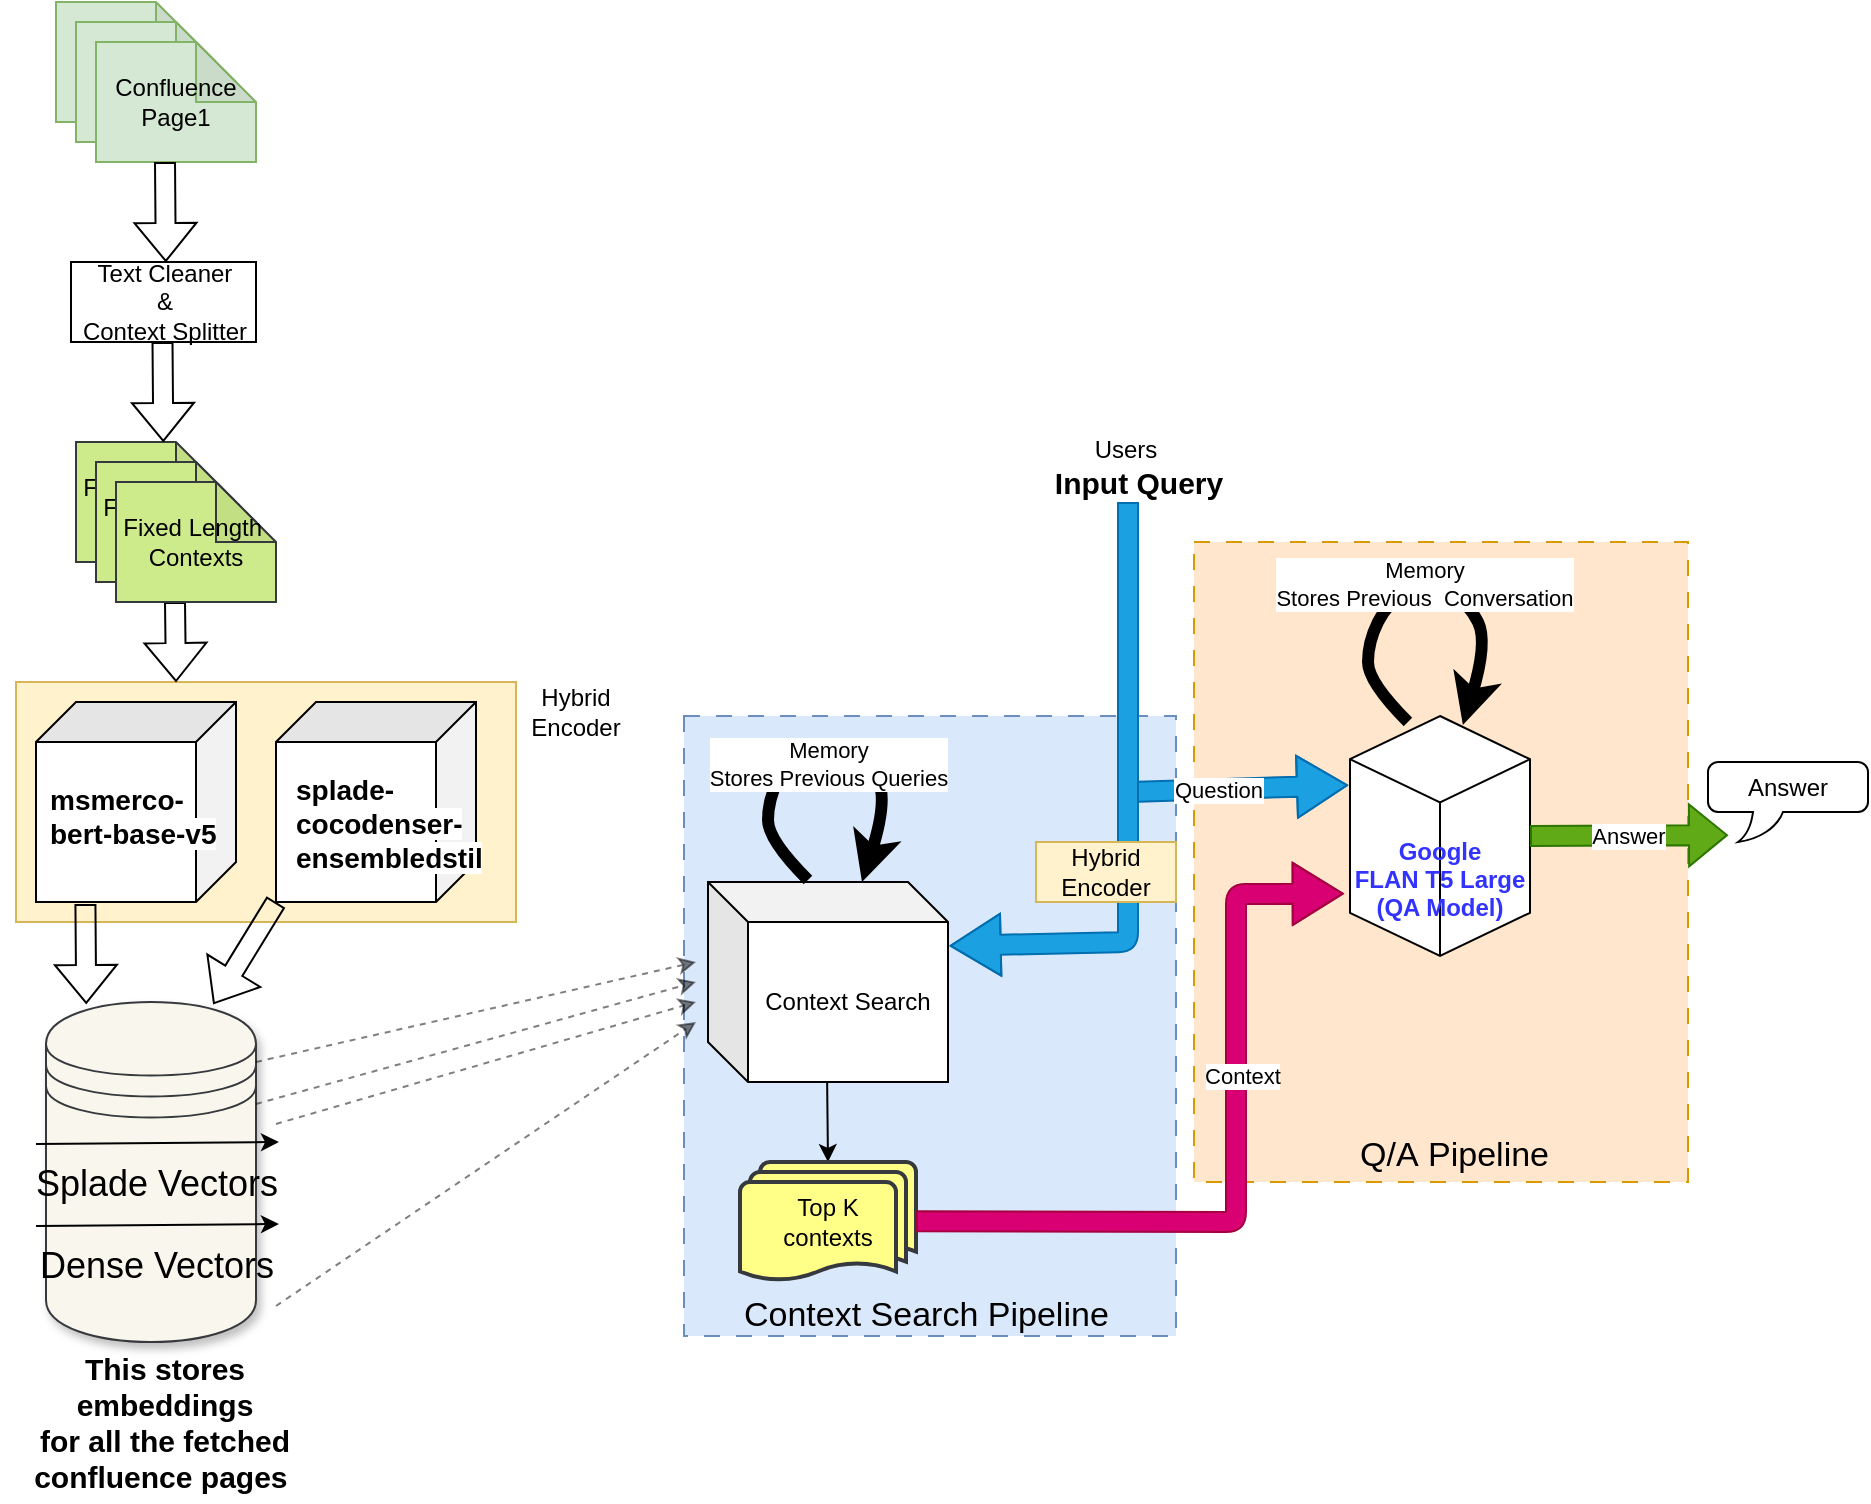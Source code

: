 <mxfile version="21.6.5" type="device">
  <diagram name="Page-1" id="h3hb4T92wC4LCY1ifoIB">
    <mxGraphModel dx="954" dy="620" grid="1" gridSize="10" guides="1" tooltips="1" connect="1" arrows="1" fold="1" page="1" pageScale="1" pageWidth="827" pageHeight="1169" math="0" shadow="0">
      <root>
        <mxCell id="0" />
        <mxCell id="1" parent="0" />
        <mxCell id="snBD3ZfTyoc-V8AvG5Zh-1" value="" style="rounded=0;whiteSpace=wrap;html=1;dashed=1;dashPattern=8 8;fillColor=#ffe6cc;strokeColor=#d79b00;" vertex="1" parent="1">
          <mxGeometry x="599" y="300" width="247" height="320" as="geometry" />
        </mxCell>
        <mxCell id="snBD3ZfTyoc-V8AvG5Zh-2" value="" style="rounded=0;whiteSpace=wrap;html=1;dashed=1;dashPattern=8 8;fillColor=#dae8fc;strokeColor=#6c8ebf;" vertex="1" parent="1">
          <mxGeometry x="344" y="387" width="246" height="310" as="geometry" />
        </mxCell>
        <mxCell id="snBD3ZfTyoc-V8AvG5Zh-3" value="" style="rounded=0;whiteSpace=wrap;html=1;fillColor=#fff2cc;strokeColor=#d6b656;" vertex="1" parent="1">
          <mxGeometry x="10" y="370" width="250" height="120" as="geometry" />
        </mxCell>
        <mxCell id="snBD3ZfTyoc-V8AvG5Zh-4" value="Confluence Page1" style="shape=note;whiteSpace=wrap;html=1;backgroundOutline=1;darkOpacity=0.05;fillColor=#d5e8d4;strokeColor=#82b366;" vertex="1" parent="1">
          <mxGeometry x="30" y="30" width="80" height="60" as="geometry" />
        </mxCell>
        <mxCell id="snBD3ZfTyoc-V8AvG5Zh-5" value="" style="shape=flexArrow;endArrow=classic;html=1;rounded=0;" edge="1" parent="1">
          <mxGeometry width="50" height="50" relative="1" as="geometry">
            <mxPoint x="89.5" y="330" as="sourcePoint" />
            <mxPoint x="90" y="370" as="targetPoint" />
          </mxGeometry>
        </mxCell>
        <mxCell id="snBD3ZfTyoc-V8AvG5Zh-6" value="" style="shape=cube;whiteSpace=wrap;html=1;boundedLbl=1;backgroundOutline=1;darkOpacity=0.05;darkOpacity2=0.1;rotation=90;" vertex="1" parent="1">
          <mxGeometry x="140" y="380" width="100" height="100" as="geometry" />
        </mxCell>
        <mxCell id="snBD3ZfTyoc-V8AvG5Zh-7" value="" style="shape=cube;whiteSpace=wrap;html=1;boundedLbl=1;backgroundOutline=1;darkOpacity=0.05;darkOpacity2=0.1;rotation=90;" vertex="1" parent="1">
          <mxGeometry x="20" y="380" width="100" height="100" as="geometry" />
        </mxCell>
        <mxCell id="snBD3ZfTyoc-V8AvG5Zh-8" value="" style="shape=flexArrow;endArrow=classic;html=1;rounded=0;" edge="1" parent="1">
          <mxGeometry width="50" height="50" relative="1" as="geometry">
            <mxPoint x="44.71" y="481" as="sourcePoint" />
            <mxPoint x="45.12" y="531" as="targetPoint" />
          </mxGeometry>
        </mxCell>
        <mxCell id="snBD3ZfTyoc-V8AvG5Zh-9" value="" style="shape=flexArrow;endArrow=classic;html=1;rounded=0;exitX=1;exitY=1;exitDx=0;exitDy=0;exitPerimeter=0;" edge="1" parent="1" source="snBD3ZfTyoc-V8AvG5Zh-6">
          <mxGeometry width="50" height="50" relative="1" as="geometry">
            <mxPoint x="108.29" y="481" as="sourcePoint" />
            <mxPoint x="108.7" y="531" as="targetPoint" />
          </mxGeometry>
        </mxCell>
        <mxCell id="snBD3ZfTyoc-V8AvG5Zh-10" value="" style="shape=datastore;whiteSpace=wrap;html=1;shadow=1;fillStyle=auto;fillColor=#f9f7ed;strokeColor=#36393d;" vertex="1" parent="1">
          <mxGeometry x="25" y="530" width="105" height="170" as="geometry" />
        </mxCell>
        <mxCell id="snBD3ZfTyoc-V8AvG5Zh-11" value="Confluence Page1" style="shape=note;whiteSpace=wrap;html=1;backgroundOutline=1;darkOpacity=0.05;fillColor=#d5e8d4;strokeColor=#82b366;" vertex="1" parent="1">
          <mxGeometry x="40" y="40" width="80" height="60" as="geometry" />
        </mxCell>
        <mxCell id="snBD3ZfTyoc-V8AvG5Zh-12" value="Confluence Page1" style="shape=note;whiteSpace=wrap;html=1;backgroundOutline=1;darkOpacity=0.05;fillColor=#d5e8d4;strokeColor=#82b366;" vertex="1" parent="1">
          <mxGeometry x="50" y="50" width="80" height="60" as="geometry" />
        </mxCell>
        <mxCell id="snBD3ZfTyoc-V8AvG5Zh-13" value="Fixed Length&amp;nbsp;&lt;br&gt;Contexts" style="shape=note;whiteSpace=wrap;html=1;backgroundOutline=1;darkOpacity=0.05;fillColor=#cdeb8b;strokeColor=#36393d;" vertex="1" parent="1">
          <mxGeometry x="40" y="250" width="80" height="60" as="geometry" />
        </mxCell>
        <mxCell id="snBD3ZfTyoc-V8AvG5Zh-14" value="Fixed Length&amp;nbsp;&lt;br&gt;Contexts" style="shape=note;whiteSpace=wrap;html=1;backgroundOutline=1;darkOpacity=0.05;fillColor=#cdeb8b;strokeColor=#36393d;" vertex="1" parent="1">
          <mxGeometry x="50" y="260" width="80" height="60" as="geometry" />
        </mxCell>
        <mxCell id="snBD3ZfTyoc-V8AvG5Zh-15" value="Fixed Length&amp;nbsp;&lt;br&gt;Contexts" style="shape=note;whiteSpace=wrap;html=1;backgroundOutline=1;darkOpacity=0.05;fillColor=#cdeb8b;strokeColor=#36393d;" vertex="1" parent="1">
          <mxGeometry x="60" y="270" width="80" height="60" as="geometry" />
        </mxCell>
        <mxCell id="snBD3ZfTyoc-V8AvG5Zh-16" value="Text Cleaner&lt;br&gt;&amp;amp;&lt;br&gt;Context Splitter" style="rounded=0;whiteSpace=wrap;html=1;" vertex="1" parent="1">
          <mxGeometry x="37.5" y="160" width="92.5" height="40" as="geometry" />
        </mxCell>
        <mxCell id="snBD3ZfTyoc-V8AvG5Zh-17" value="" style="shape=flexArrow;endArrow=classic;html=1;rounded=0;" edge="1" parent="1">
          <mxGeometry width="50" height="50" relative="1" as="geometry">
            <mxPoint x="84.5" y="110" as="sourcePoint" />
            <mxPoint x="84.91" y="160" as="targetPoint" />
          </mxGeometry>
        </mxCell>
        <mxCell id="snBD3ZfTyoc-V8AvG5Zh-18" value="" style="shape=flexArrow;endArrow=classic;html=1;rounded=0;" edge="1" parent="1">
          <mxGeometry width="50" height="50" relative="1" as="geometry">
            <mxPoint x="83.25" y="200" as="sourcePoint" />
            <mxPoint x="83.66" y="250" as="targetPoint" />
          </mxGeometry>
        </mxCell>
        <mxCell id="snBD3ZfTyoc-V8AvG5Zh-19" value="Splade Vectors" style="text;html=1;align=center;verticalAlign=middle;resizable=0;points=[];autosize=1;strokeColor=none;fillColor=none;fontSize=18;" vertex="1" parent="1">
          <mxGeometry x="10" y="601" width="140" height="40" as="geometry" />
        </mxCell>
        <mxCell id="snBD3ZfTyoc-V8AvG5Zh-20" value="" style="endArrow=classic;html=1;rounded=0;entryX=0.939;entryY=-0.025;entryDx=0;entryDy=0;entryPerimeter=0;" edge="1" parent="1" target="snBD3ZfTyoc-V8AvG5Zh-19">
          <mxGeometry width="50" height="50" relative="1" as="geometry">
            <mxPoint x="20" y="601" as="sourcePoint" />
            <mxPoint x="140" y="587" as="targetPoint" />
          </mxGeometry>
        </mxCell>
        <mxCell id="snBD3ZfTyoc-V8AvG5Zh-21" value="Dense Vectors" style="text;html=1;align=center;verticalAlign=middle;resizable=0;points=[];autosize=1;strokeColor=none;fillColor=none;fontSize=18;" vertex="1" parent="1">
          <mxGeometry x="10" y="642" width="140" height="40" as="geometry" />
        </mxCell>
        <mxCell id="snBD3ZfTyoc-V8AvG5Zh-22" value="" style="endArrow=classic;html=1;rounded=0;entryX=0.939;entryY=-0.025;entryDx=0;entryDy=0;entryPerimeter=0;" edge="1" parent="1" target="snBD3ZfTyoc-V8AvG5Zh-21">
          <mxGeometry width="50" height="50" relative="1" as="geometry">
            <mxPoint x="20" y="642" as="sourcePoint" />
            <mxPoint x="140" y="628" as="targetPoint" />
          </mxGeometry>
        </mxCell>
        <mxCell id="snBD3ZfTyoc-V8AvG5Zh-23" value="&lt;b style=&quot;font-size: 15px;&quot;&gt;This stores embeddings&lt;br&gt;for all the fetched confluence pages&amp;nbsp;&lt;/b&gt;" style="text;html=1;strokeColor=none;fillColor=none;align=center;verticalAlign=middle;whiteSpace=wrap;rounded=0;" vertex="1" parent="1">
          <mxGeometry x="2.5" y="700" width="162.5" height="80" as="geometry" />
        </mxCell>
        <mxCell id="snBD3ZfTyoc-V8AvG5Zh-24" value="" style="edgeStyle=none;orthogonalLoop=1;jettySize=auto;html=1;shape=flexArrow;rounded=1;startSize=8;endSize=8;entryX=0;entryY=0;entryDx=0;entryDy=21.607;entryPerimeter=0;fillColor=#1ba1e2;strokeColor=#006EAF;" edge="1" parent="1">
          <mxGeometry width="100" relative="1" as="geometry">
            <mxPoint x="566" y="280" as="sourcePoint" />
            <mxPoint x="676" y="421.607" as="targetPoint" />
            <Array as="points">
              <mxPoint x="566" y="425" />
            </Array>
          </mxGeometry>
        </mxCell>
        <mxCell id="snBD3ZfTyoc-V8AvG5Zh-25" value="Question" style="edgeLabel;html=1;align=center;verticalAlign=middle;resizable=0;points=[];" vertex="1" connectable="0" parent="snBD3ZfTyoc-V8AvG5Zh-24">
          <mxGeometry x="0.491" relative="1" as="geometry">
            <mxPoint as="offset" />
          </mxGeometry>
        </mxCell>
        <mxCell id="snBD3ZfTyoc-V8AvG5Zh-26" value="Input Query" style="text;strokeColor=none;fillColor=none;html=1;fontSize=15;fontStyle=1;verticalAlign=middle;align=center;" vertex="1" parent="1">
          <mxGeometry x="526" y="250" width="90" height="40" as="geometry" />
        </mxCell>
        <mxCell id="snBD3ZfTyoc-V8AvG5Zh-27" value="" style="edgeStyle=none;orthogonalLoop=1;jettySize=auto;html=1;shape=flexArrow;rounded=1;startSize=8;endSize=8;entryX=1.007;entryY=0.319;entryDx=0;entryDy=0;entryPerimeter=0;fillColor=#1ba1e2;strokeColor=#006EAF;" edge="1" parent="1" target="snBD3ZfTyoc-V8AvG5Zh-28">
          <mxGeometry width="100" relative="1" as="geometry">
            <mxPoint x="566" y="280" as="sourcePoint" />
            <mxPoint x="506" y="475" as="targetPoint" />
            <Array as="points">
              <mxPoint x="566" y="500" />
            </Array>
          </mxGeometry>
        </mxCell>
        <mxCell id="snBD3ZfTyoc-V8AvG5Zh-28" value="Context Search" style="shape=cube;whiteSpace=wrap;html=1;boundedLbl=1;backgroundOutline=1;darkOpacity=0.05;darkOpacity2=0.1;" vertex="1" parent="1">
          <mxGeometry x="356" y="470" width="120" height="100" as="geometry" />
        </mxCell>
        <mxCell id="snBD3ZfTyoc-V8AvG5Zh-29" value="" style="endArrow=classic;html=1;rounded=0;dashed=1;jumpSize=10;opacity=50;" edge="1" parent="1">
          <mxGeometry width="50" height="50" relative="1" as="geometry">
            <mxPoint x="130" y="560" as="sourcePoint" />
            <mxPoint x="350" y="510" as="targetPoint" />
          </mxGeometry>
        </mxCell>
        <mxCell id="snBD3ZfTyoc-V8AvG5Zh-30" value="" style="endArrow=classic;html=1;rounded=0;dashed=1;jumpSize=10;opacity=50;exitX=1;exitY=0.3;exitDx=0;exitDy=0;" edge="1" parent="1" source="snBD3ZfTyoc-V8AvG5Zh-10">
          <mxGeometry width="50" height="50" relative="1" as="geometry">
            <mxPoint x="140" y="590" as="sourcePoint" />
            <mxPoint x="350" y="520" as="targetPoint" />
          </mxGeometry>
        </mxCell>
        <mxCell id="snBD3ZfTyoc-V8AvG5Zh-31" value="" style="endArrow=classic;html=1;rounded=0;dashed=1;jumpSize=10;opacity=50;" edge="1" parent="1">
          <mxGeometry width="50" height="50" relative="1" as="geometry">
            <mxPoint x="140" y="591" as="sourcePoint" />
            <mxPoint x="350" y="530" as="targetPoint" />
          </mxGeometry>
        </mxCell>
        <mxCell id="snBD3ZfTyoc-V8AvG5Zh-32" value="" style="endArrow=classic;html=1;rounded=0;dashed=1;jumpSize=10;opacity=50;" edge="1" parent="1">
          <mxGeometry width="50" height="50" relative="1" as="geometry">
            <mxPoint x="140" y="682" as="sourcePoint" />
            <mxPoint x="350" y="540" as="targetPoint" />
          </mxGeometry>
        </mxCell>
        <mxCell id="snBD3ZfTyoc-V8AvG5Zh-33" value="" style="endArrow=classic;html=1;rounded=0;" edge="1" parent="1">
          <mxGeometry width="50" height="50" relative="1" as="geometry">
            <mxPoint x="415.57" y="570" as="sourcePoint" />
            <mxPoint x="416" y="610" as="targetPoint" />
          </mxGeometry>
        </mxCell>
        <mxCell id="snBD3ZfTyoc-V8AvG5Zh-34" value="Hybrid Encoder" style="text;html=1;strokeColor=none;fillColor=none;align=center;verticalAlign=middle;whiteSpace=wrap;rounded=0;" vertex="1" parent="1">
          <mxGeometry x="260" y="370" width="60" height="30" as="geometry" />
        </mxCell>
        <mxCell id="snBD3ZfTyoc-V8AvG5Zh-35" value="Hybrid Encoder" style="rounded=0;whiteSpace=wrap;html=1;fillColor=#fff2cc;strokeColor=#d6b656;fillStyle=solid;" vertex="1" parent="1">
          <mxGeometry x="520" y="450" width="70" height="30" as="geometry" />
        </mxCell>
        <mxCell id="snBD3ZfTyoc-V8AvG5Zh-36" value="Top K &lt;br&gt;contexts" style="strokeWidth=2;html=1;shape=mxgraph.flowchart.multi-document;whiteSpace=wrap;fillColor=#ffff88;strokeColor=#36393d;" vertex="1" parent="1">
          <mxGeometry x="372" y="610" width="88" height="60" as="geometry" />
        </mxCell>
        <mxCell id="snBD3ZfTyoc-V8AvG5Zh-37" value="" style="edgeStyle=none;orthogonalLoop=1;jettySize=auto;html=1;shape=flexArrow;rounded=1;startSize=8;endSize=8;entryX=-0.024;entryY=0.632;entryDx=0;entryDy=0;entryPerimeter=0;fillColor=#d80073;strokeColor=#A50040;" edge="1" parent="1">
          <mxGeometry width="100" relative="1" as="geometry">
            <mxPoint x="460" y="639.57" as="sourcePoint" />
            <mxPoint x="673.84" y="475.84" as="targetPoint" />
            <Array as="points">
              <mxPoint x="620" y="640" />
              <mxPoint x="620" y="476" />
            </Array>
          </mxGeometry>
        </mxCell>
        <mxCell id="snBD3ZfTyoc-V8AvG5Zh-38" value="Context" style="edgeLabel;html=1;align=center;verticalAlign=middle;resizable=0;points=[];" vertex="1" connectable="0" parent="snBD3ZfTyoc-V8AvG5Zh-37">
          <mxGeometry x="0.237" y="-3" relative="1" as="geometry">
            <mxPoint as="offset" />
          </mxGeometry>
        </mxCell>
        <mxCell id="snBD3ZfTyoc-V8AvG5Zh-39" value="&lt;b&gt;&lt;font color=&quot;#3333ff&quot;&gt;&lt;br&gt;&lt;br&gt;&lt;br&gt;Google&lt;br style=&quot;border-color: var(--border-color);&quot;&gt;FLAN T5 Large&lt;br style=&quot;border-color: var(--border-color);&quot;&gt;(QA Model)&lt;/font&gt;&lt;/b&gt;" style="html=1;whiteSpace=wrap;shape=isoCube2;backgroundOutline=1;isoAngle=15;" vertex="1" parent="1">
          <mxGeometry x="677" y="387" width="90" height="120" as="geometry" />
        </mxCell>
        <mxCell id="snBD3ZfTyoc-V8AvG5Zh-40" value="Memory&lt;br&gt;Stores Previous&amp;nbsp; Conversation" style="endArrow=classic;html=1;exitX=0.322;exitY=0.025;exitDx=0;exitDy=0;exitPerimeter=0;entryX=0.627;entryY=0.037;entryDx=0;entryDy=0;entryPerimeter=0;curved=1;strokeWidth=6;" edge="1" parent="1" source="snBD3ZfTyoc-V8AvG5Zh-39" target="snBD3ZfTyoc-V8AvG5Zh-39">
          <mxGeometry x="-0.001" width="50" height="50" relative="1" as="geometry">
            <mxPoint x="690" y="400" as="sourcePoint" />
            <mxPoint x="796" y="380" as="targetPoint" />
            <Array as="points">
              <mxPoint x="686" y="370" />
              <mxPoint x="686" y="350" />
              <mxPoint x="696" y="330" />
              <mxPoint x="716" y="320" />
              <mxPoint x="736" y="330" />
              <mxPoint x="746" y="350" />
            </Array>
            <mxPoint as="offset" />
          </mxGeometry>
        </mxCell>
        <mxCell id="snBD3ZfTyoc-V8AvG5Zh-41" value="" style="endArrow=classic;html=1;exitX=0.322;exitY=0.025;exitDx=0;exitDy=0;exitPerimeter=0;entryX=0.627;entryY=0.037;entryDx=0;entryDy=0;entryPerimeter=0;curved=1;strokeWidth=6;" edge="1" parent="1">
          <mxGeometry x="-0.218" y="219" width="50" height="50" relative="1" as="geometry">
            <mxPoint x="406" y="469" as="sourcePoint" />
            <mxPoint x="433" y="470" as="targetPoint" />
            <Array as="points">
              <mxPoint x="386" y="449" />
              <mxPoint x="386" y="429" />
              <mxPoint x="396" y="409" />
              <mxPoint x="436" y="409" />
              <mxPoint x="446" y="429" />
            </Array>
            <mxPoint x="-25" y="15" as="offset" />
          </mxGeometry>
        </mxCell>
        <mxCell id="snBD3ZfTyoc-V8AvG5Zh-42" value="Memory&lt;br style=&quot;border-color: var(--border-color);&quot;&gt;Stores Previous Queries" style="edgeLabel;html=1;align=center;verticalAlign=middle;resizable=0;points=[];" vertex="1" connectable="0" parent="snBD3ZfTyoc-V8AvG5Zh-41">
          <mxGeometry x="0.02" y="-2" relative="1" as="geometry">
            <mxPoint as="offset" />
          </mxGeometry>
        </mxCell>
        <mxCell id="snBD3ZfTyoc-V8AvG5Zh-43" value="" style="shape=flexArrow;endArrow=classic;html=1;rounded=0;exitX=1;exitY=0.5;exitDx=0;exitDy=0;exitPerimeter=0;fillColor=#60a917;strokeColor=#2D7600;" edge="1" parent="1" source="snBD3ZfTyoc-V8AvG5Zh-39">
          <mxGeometry width="50" height="50" relative="1" as="geometry">
            <mxPoint x="796" y="446.57" as="sourcePoint" />
            <mxPoint x="866" y="446.57" as="targetPoint" />
          </mxGeometry>
        </mxCell>
        <mxCell id="snBD3ZfTyoc-V8AvG5Zh-44" value="Answer" style="edgeLabel;html=1;align=center;verticalAlign=middle;resizable=0;points=[];" vertex="1" connectable="0" parent="snBD3ZfTyoc-V8AvG5Zh-43">
          <mxGeometry x="-0.42" relative="1" as="geometry">
            <mxPoint x="20" as="offset" />
          </mxGeometry>
        </mxCell>
        <mxCell id="snBD3ZfTyoc-V8AvG5Zh-45" value="Answer" style="whiteSpace=wrap;html=1;shape=mxgraph.basic.roundRectCallout;dx=30;dy=15;size=5;boundedLbl=1;" vertex="1" parent="1">
          <mxGeometry x="856" y="410" width="80" height="40" as="geometry" />
        </mxCell>
        <mxCell id="snBD3ZfTyoc-V8AvG5Zh-46" value="Users" style="shape=image;verticalLabelPosition=bottom;labelBackgroundColor=default;verticalAlign=top;aspect=fixed;imageAspect=0;image=https://simpleicon.com/wp-content/uploads/users.png;fontStyle=0" vertex="1" parent="1">
          <mxGeometry x="540" y="190" width="50" height="50" as="geometry" />
        </mxCell>
        <mxCell id="snBD3ZfTyoc-V8AvG5Zh-47" value="&lt;span style=&quot;color: rgb(0, 0, 0); font-family: Helvetica; font-size: 14px; font-style: normal; font-variant-ligatures: normal; font-variant-caps: normal; letter-spacing: normal; orphans: 2; text-align: center; text-indent: 0px; text-transform: none; widows: 2; word-spacing: 0px; -webkit-text-stroke-width: 0px; background-color: rgb(255, 255, 255); text-decoration-thickness: initial; text-decoration-style: initial; text-decoration-color: initial; float: none; display: inline !important;&quot;&gt;msmerco-bert-base-v5&lt;/span&gt;" style="text;whiteSpace=wrap;html=1;fontStyle=1;fontSize=14;" vertex="1" parent="1">
          <mxGeometry x="25" y="414" width="90" height="40" as="geometry" />
        </mxCell>
        <mxCell id="snBD3ZfTyoc-V8AvG5Zh-48" value="&lt;span style=&quot;color: rgb(0, 0, 0); font-family: Helvetica; font-size: 14px; font-style: normal; font-variant-ligatures: normal; font-variant-caps: normal; letter-spacing: normal; orphans: 2; text-align: center; text-indent: 0px; text-transform: none; widows: 2; word-spacing: 0px; -webkit-text-stroke-width: 0px; background-color: rgb(255, 255, 255); text-decoration-thickness: initial; text-decoration-style: initial; text-decoration-color: initial; float: none; display: inline !important;&quot;&gt;splade-&lt;br style=&quot;font-size: 14px;&quot;&gt;cocodenser-&lt;br style=&quot;font-size: 14px;&quot;&gt;ensembledstil&lt;/span&gt;" style="text;whiteSpace=wrap;html=1;fontStyle=1;fontSize=14;" vertex="1" parent="1">
          <mxGeometry x="147.5" y="409" width="85" height="50" as="geometry" />
        </mxCell>
        <mxCell id="snBD3ZfTyoc-V8AvG5Zh-49" value="Context Search&amp;nbsp;&lt;span style=&quot;color: rgb(0, 0, 0); font-family: Helvetica; font-size: 17px; font-style: normal; font-variant-ligatures: normal; font-variant-caps: normal; font-weight: 400; letter-spacing: normal; orphans: 2; text-align: center; text-indent: 0px; text-transform: none; widows: 2; word-spacing: 0px; -webkit-text-stroke-width: 0px; text-decoration-thickness: initial; text-decoration-style: initial; text-decoration-color: initial; float: none; display: inline !important;&quot;&gt;Pipeline&lt;/span&gt;" style="text;whiteSpace=wrap;html=1;fontSize=17;" vertex="1" parent="1">
          <mxGeometry x="372" y="670" width="190" height="40" as="geometry" />
        </mxCell>
        <mxCell id="snBD3ZfTyoc-V8AvG5Zh-50" value="Q/A&amp;nbsp;&lt;span style=&quot;color: rgb(0, 0, 0); font-family: Helvetica; font-size: 17px; font-style: normal; font-variant-ligatures: normal; font-variant-caps: normal; font-weight: 400; letter-spacing: normal; orphans: 2; text-align: center; text-indent: 0px; text-transform: none; widows: 2; word-spacing: 0px; -webkit-text-stroke-width: 0px; text-decoration-thickness: initial; text-decoration-style: initial; text-decoration-color: initial; float: none; display: inline !important;&quot;&gt;Pipeline&lt;/span&gt;" style="text;whiteSpace=wrap;html=1;fontSize=17;" vertex="1" parent="1">
          <mxGeometry x="680" y="590" width="100" height="40" as="geometry" />
        </mxCell>
      </root>
    </mxGraphModel>
  </diagram>
</mxfile>
